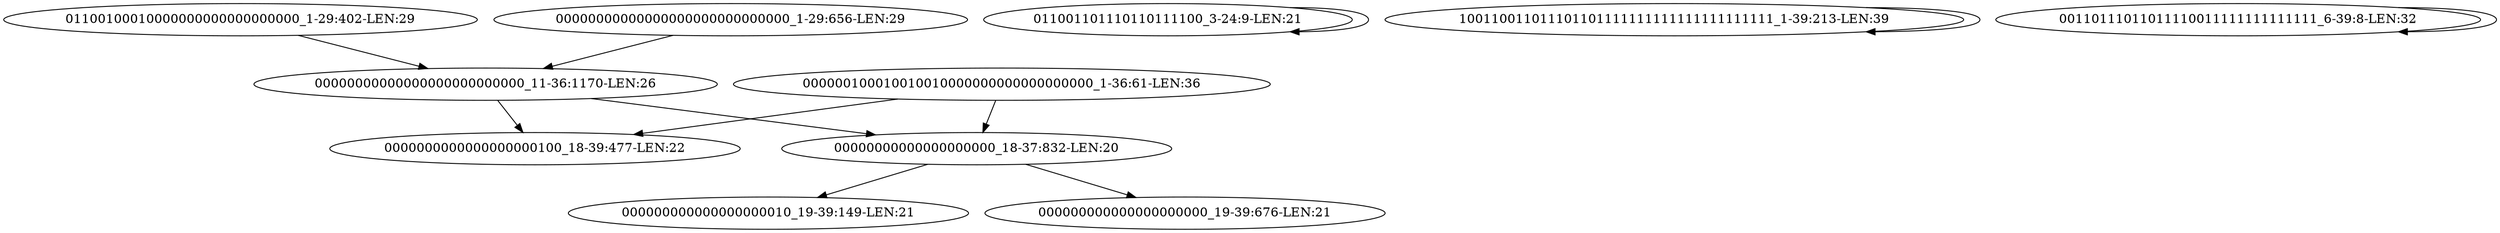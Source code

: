 digraph G {
    "01100100010000000000000000000_1-29:402-LEN:29" -> "00000000000000000000000000_11-36:1170-LEN:26";
    "00000000000000000000000000000_1-29:656-LEN:29" -> "00000000000000000000000000_11-36:1170-LEN:26";
    "011001101110110111100_3-24:9-LEN:21" -> "011001101110110111100_3-24:9-LEN:21";
    "100110011011101101111111111111111111111_1-39:213-LEN:39" -> "100110011011101101111111111111111111111_1-39:213-LEN:39";
    "00110111011011110011111111111111_6-39:8-LEN:32" -> "00110111011011110011111111111111_6-39:8-LEN:32";
    "00000000000000000000000000_11-36:1170-LEN:26" -> "0000000000000000000100_18-39:477-LEN:22";
    "00000000000000000000000000_11-36:1170-LEN:26" -> "00000000000000000000_18-37:832-LEN:20";
    "000000100010010010000000000000000000_1-36:61-LEN:36" -> "0000000000000000000100_18-39:477-LEN:22";
    "000000100010010010000000000000000000_1-36:61-LEN:36" -> "00000000000000000000_18-37:832-LEN:20";
    "00000000000000000000_18-37:832-LEN:20" -> "000000000000000000010_19-39:149-LEN:21";
    "00000000000000000000_18-37:832-LEN:20" -> "000000000000000000000_19-39:676-LEN:21";
}
